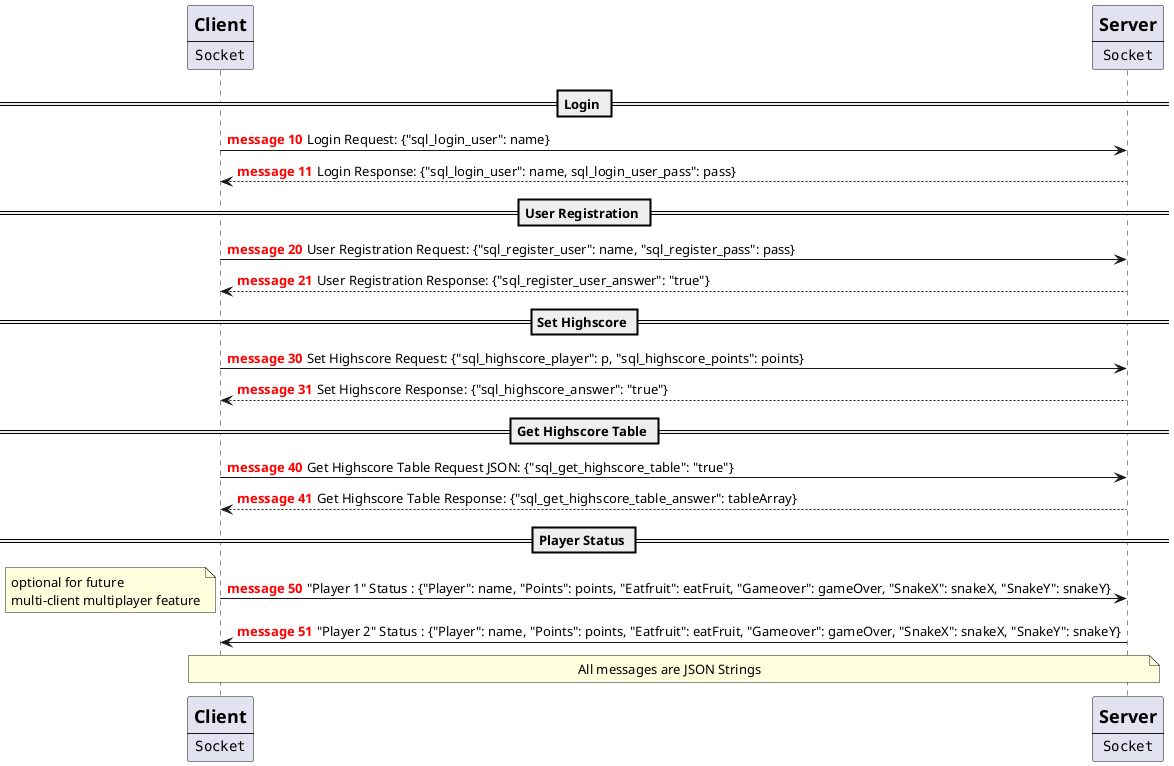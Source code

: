 @startuml
'https://plantuml.com/sequence-diagram

autonumber

participant Client [
    =Client
    ----
    ""Socket""
    ]
participant Server [
        =Server
        ----
        ""Socket""
        ]

== Login ==
autonumber 10 "<font color=red><b>message "
Client -> Server: Login Request: {"sql_login_user": name}
Client <-- Server: Login Response: {"sql_login_user": name, sql_login_user_pass": pass}
== User Registration ==
autonumber 20 "<font color=red><b>message "
Client -> Server: User Registration Request: {"sql_register_user": name, "sql_register_pass": pass}
Client <-- Server: User Registration Response: {"sql_register_user_answer": "true"}
== Set Highscore ==
autonumber 30 "<font color=red><b>message "
Client -> Server: Set Highscore Request: {"sql_highscore_player": p, "sql_highscore_points": points}
Client <-- Server: Set Highscore Response: {"sql_highscore_answer": "true"}
== Get Highscore Table ==
autonumber 40 "<font color=red><b>message "
Client -> Server: Get Highscore Table Request JSON: {"sql_get_highscore_table": "true"}
Client <-- Server: Get Highscore Table Response: {"sql_get_highscore_table_answer": tableArray}

== Player Status ==
autonumber 50 "<font color=red><b>message "
Client -> Server: "Player 1" Status : {"Player": name, "Points": points, "Eatfruit": eatFruit, "Gameover": gameOver, "SnakeX": snakeX, "SnakeY": snakeY}
note left
optional for future
multi-client multiplayer feature
end note
Client <- Server: "Player 2" Status : {"Player": name, "Points": points, "Eatfruit": eatFruit, "Gameover": gameOver, "SnakeX": snakeX, "SnakeY": snakeY}
note over Client, Server: All messages are JSON Strings
@enduml